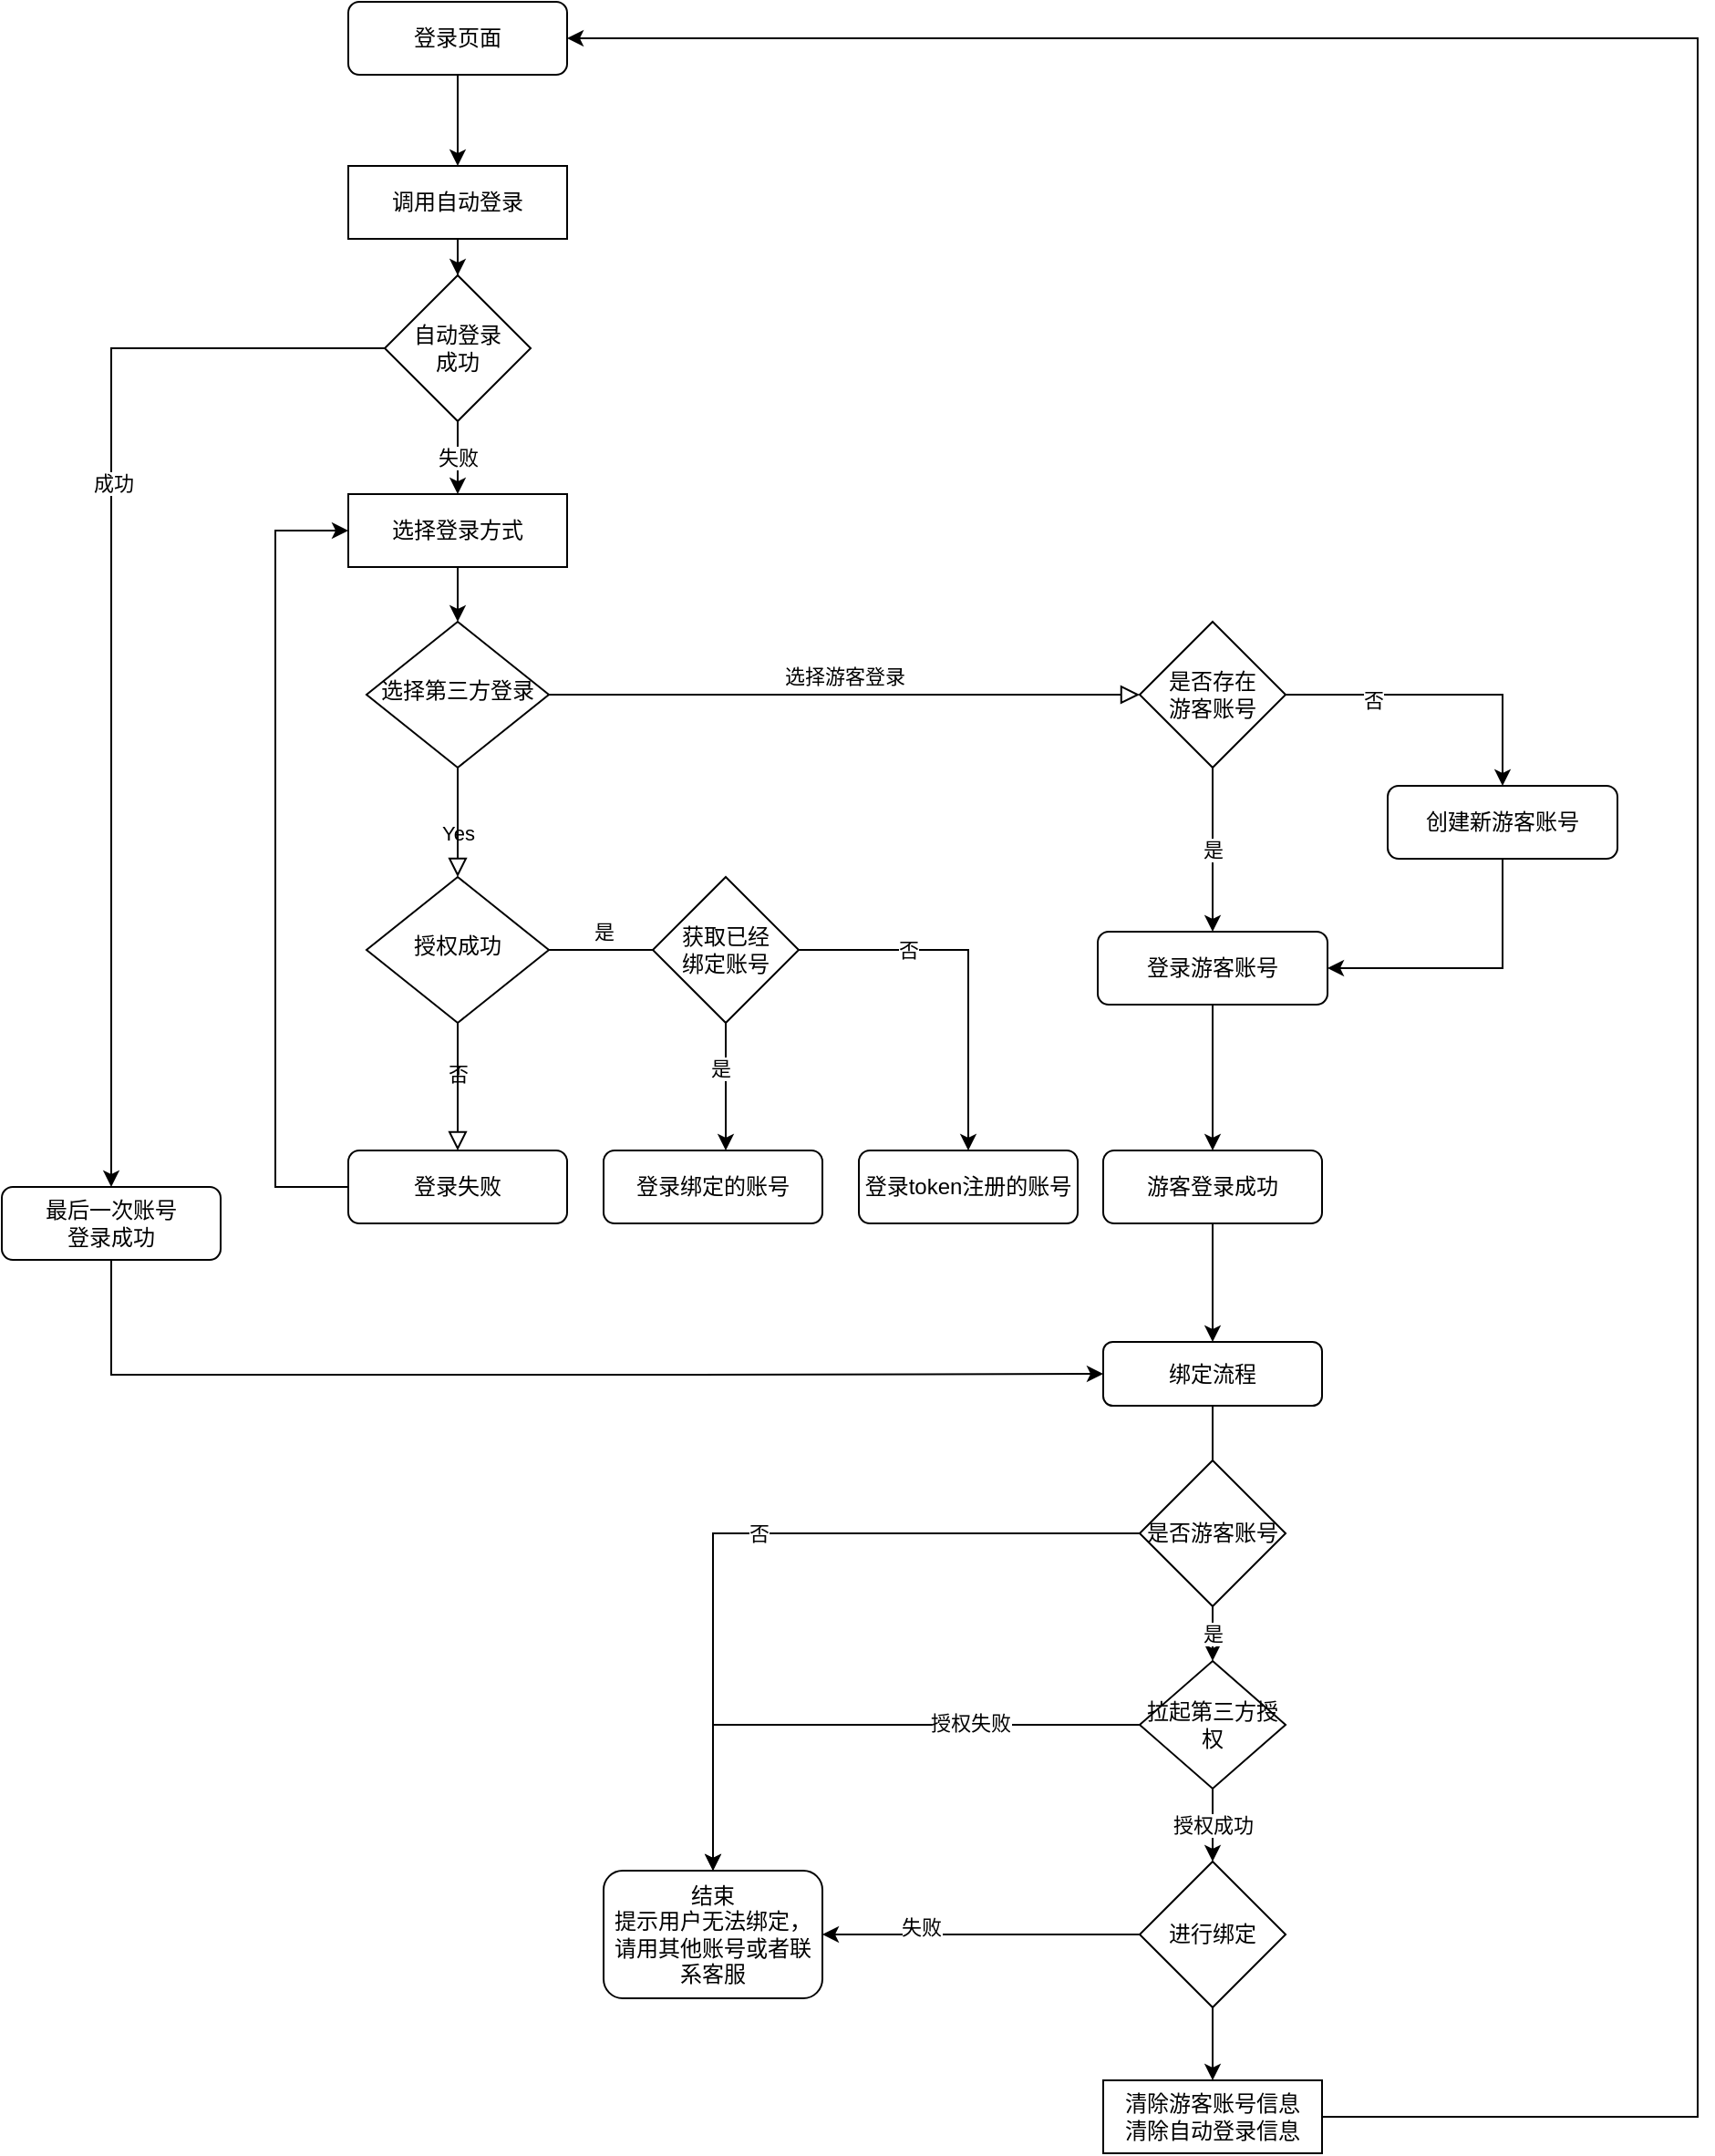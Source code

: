 <mxfile version="14.9.3" type="github">
  <diagram id="C5RBs43oDa-KdzZeNtuy" name="Page-1">
    <mxGraphModel dx="2187" dy="2003" grid="1" gridSize="10" guides="1" tooltips="1" connect="1" arrows="1" fold="1" page="1" pageScale="1" pageWidth="827" pageHeight="1169" math="0" shadow="0">
      <root>
        <mxCell id="WIyWlLk6GJQsqaUBKTNV-0" />
        <mxCell id="WIyWlLk6GJQsqaUBKTNV-1" parent="WIyWlLk6GJQsqaUBKTNV-0" />
        <mxCell id="JOjSNyH2Hw5vAPHBL3Yq-51" style="edgeStyle=orthogonalEdgeStyle;rounded=0;orthogonalLoop=1;jettySize=auto;html=1;" edge="1" parent="WIyWlLk6GJQsqaUBKTNV-1" source="WIyWlLk6GJQsqaUBKTNV-3" target="JOjSNyH2Hw5vAPHBL3Yq-50">
          <mxGeometry relative="1" as="geometry" />
        </mxCell>
        <mxCell id="WIyWlLk6GJQsqaUBKTNV-3" value="登录页面" style="rounded=1;whiteSpace=wrap;html=1;fontSize=12;glass=0;strokeWidth=1;shadow=0;" parent="WIyWlLk6GJQsqaUBKTNV-1" vertex="1">
          <mxGeometry x="40" y="-150" width="120" height="40" as="geometry" />
        </mxCell>
        <mxCell id="WIyWlLk6GJQsqaUBKTNV-4" value="Yes" style="rounded=0;html=1;jettySize=auto;orthogonalLoop=1;fontSize=11;endArrow=block;endFill=0;endSize=8;strokeWidth=1;shadow=0;labelBackgroundColor=none;edgeStyle=orthogonalEdgeStyle;" parent="WIyWlLk6GJQsqaUBKTNV-1" source="WIyWlLk6GJQsqaUBKTNV-6" target="WIyWlLk6GJQsqaUBKTNV-10" edge="1">
          <mxGeometry x="0.2" relative="1" as="geometry">
            <mxPoint as="offset" />
          </mxGeometry>
        </mxCell>
        <mxCell id="WIyWlLk6GJQsqaUBKTNV-5" value="选择游客登录" style="edgeStyle=orthogonalEdgeStyle;rounded=0;html=1;jettySize=auto;orthogonalLoop=1;fontSize=11;endArrow=block;endFill=0;endSize=8;strokeWidth=1;shadow=0;labelBackgroundColor=none;entryX=0;entryY=0.5;entryDx=0;entryDy=0;" parent="WIyWlLk6GJQsqaUBKTNV-1" source="WIyWlLk6GJQsqaUBKTNV-6" target="JOjSNyH2Hw5vAPHBL3Yq-17" edge="1">
          <mxGeometry y="10" relative="1" as="geometry">
            <mxPoint as="offset" />
            <mxPoint x="290" y="160" as="targetPoint" />
          </mxGeometry>
        </mxCell>
        <mxCell id="WIyWlLk6GJQsqaUBKTNV-6" value="选择第三方登录" style="rhombus;whiteSpace=wrap;html=1;shadow=0;fontFamily=Helvetica;fontSize=12;align=center;strokeWidth=1;spacing=6;spacingTop=-4;" parent="WIyWlLk6GJQsqaUBKTNV-1" vertex="1">
          <mxGeometry x="50" y="190" width="100" height="80" as="geometry" />
        </mxCell>
        <mxCell id="JOjSNyH2Hw5vAPHBL3Yq-19" value="是" style="edgeStyle=orthogonalEdgeStyle;rounded=0;orthogonalLoop=1;jettySize=auto;html=1;entryX=0.5;entryY=0;entryDx=0;entryDy=0;exitX=0.5;exitY=1;exitDx=0;exitDy=0;" edge="1" parent="WIyWlLk6GJQsqaUBKTNV-1" source="JOjSNyH2Hw5vAPHBL3Yq-17" target="JOjSNyH2Hw5vAPHBL3Yq-22">
          <mxGeometry relative="1" as="geometry">
            <mxPoint x="520" y="220" as="sourcePoint" />
          </mxGeometry>
        </mxCell>
        <mxCell id="JOjSNyH2Hw5vAPHBL3Yq-25" style="edgeStyle=orthogonalEdgeStyle;rounded=0;orthogonalLoop=1;jettySize=auto;html=1;entryX=1;entryY=0.5;entryDx=0;entryDy=0;exitX=0.5;exitY=1;exitDx=0;exitDy=0;" edge="1" parent="WIyWlLk6GJQsqaUBKTNV-1" source="WIyWlLk6GJQsqaUBKTNV-7" target="JOjSNyH2Hw5vAPHBL3Yq-22">
          <mxGeometry relative="1" as="geometry" />
        </mxCell>
        <mxCell id="WIyWlLk6GJQsqaUBKTNV-7" value="创建新游客账号" style="rounded=1;whiteSpace=wrap;html=1;fontSize=12;glass=0;strokeWidth=1;shadow=0;" parent="WIyWlLk6GJQsqaUBKTNV-1" vertex="1">
          <mxGeometry x="610" y="280" width="126" height="40" as="geometry" />
        </mxCell>
        <mxCell id="WIyWlLk6GJQsqaUBKTNV-8" value="否" style="rounded=0;html=1;jettySize=auto;orthogonalLoop=1;fontSize=11;endArrow=block;endFill=0;endSize=8;strokeWidth=1;shadow=0;labelBackgroundColor=none;edgeStyle=orthogonalEdgeStyle;" parent="WIyWlLk6GJQsqaUBKTNV-1" source="WIyWlLk6GJQsqaUBKTNV-10" target="WIyWlLk6GJQsqaUBKTNV-11" edge="1">
          <mxGeometry x="-0.2" relative="1" as="geometry">
            <mxPoint as="offset" />
          </mxGeometry>
        </mxCell>
        <mxCell id="WIyWlLk6GJQsqaUBKTNV-9" value="是" style="edgeStyle=orthogonalEdgeStyle;rounded=0;html=1;jettySize=auto;orthogonalLoop=1;fontSize=11;endArrow=block;endFill=0;endSize=8;strokeWidth=1;shadow=0;labelBackgroundColor=none;" parent="WIyWlLk6GJQsqaUBKTNV-1" source="WIyWlLk6GJQsqaUBKTNV-10" edge="1">
          <mxGeometry x="-0.4" y="10" relative="1" as="geometry">
            <mxPoint as="offset" />
            <mxPoint x="250" y="370" as="targetPoint" />
          </mxGeometry>
        </mxCell>
        <mxCell id="WIyWlLk6GJQsqaUBKTNV-10" value="授权成功" style="rhombus;whiteSpace=wrap;html=1;shadow=0;fontFamily=Helvetica;fontSize=12;align=center;strokeWidth=1;spacing=6;spacingTop=-4;" parent="WIyWlLk6GJQsqaUBKTNV-1" vertex="1">
          <mxGeometry x="50" y="330" width="100" height="80" as="geometry" />
        </mxCell>
        <mxCell id="JOjSNyH2Hw5vAPHBL3Yq-77" style="edgeStyle=orthogonalEdgeStyle;rounded=0;orthogonalLoop=1;jettySize=auto;html=1;entryX=0;entryY=0.5;entryDx=0;entryDy=0;" edge="1" parent="WIyWlLk6GJQsqaUBKTNV-1" source="WIyWlLk6GJQsqaUBKTNV-11" target="JOjSNyH2Hw5vAPHBL3Yq-53">
          <mxGeometry relative="1" as="geometry">
            <Array as="points">
              <mxPoint y="500" />
              <mxPoint y="140" />
            </Array>
          </mxGeometry>
        </mxCell>
        <mxCell id="WIyWlLk6GJQsqaUBKTNV-11" value="登录失败" style="rounded=1;whiteSpace=wrap;html=1;fontSize=12;glass=0;strokeWidth=1;shadow=0;" parent="WIyWlLk6GJQsqaUBKTNV-1" vertex="1">
          <mxGeometry x="40" y="480" width="120" height="40" as="geometry" />
        </mxCell>
        <mxCell id="JOjSNyH2Hw5vAPHBL3Yq-8" style="edgeStyle=orthogonalEdgeStyle;rounded=0;orthogonalLoop=1;jettySize=auto;html=1;exitX=0.5;exitY=1;exitDx=0;exitDy=0;entryX=0.5;entryY=0;entryDx=0;entryDy=0;" edge="1" parent="WIyWlLk6GJQsqaUBKTNV-1" source="JOjSNyH2Hw5vAPHBL3Yq-0">
          <mxGeometry relative="1" as="geometry">
            <mxPoint x="247" y="480" as="targetPoint" />
          </mxGeometry>
        </mxCell>
        <mxCell id="JOjSNyH2Hw5vAPHBL3Yq-74" value="是" style="edgeLabel;html=1;align=center;verticalAlign=middle;resizable=0;points=[];" vertex="1" connectable="0" parent="JOjSNyH2Hw5vAPHBL3Yq-8">
          <mxGeometry x="-0.297" y="-3" relative="1" as="geometry">
            <mxPoint as="offset" />
          </mxGeometry>
        </mxCell>
        <mxCell id="JOjSNyH2Hw5vAPHBL3Yq-12" style="edgeStyle=orthogonalEdgeStyle;rounded=0;orthogonalLoop=1;jettySize=auto;html=1;" edge="1" parent="WIyWlLk6GJQsqaUBKTNV-1" source="JOjSNyH2Hw5vAPHBL3Yq-0" target="JOjSNyH2Hw5vAPHBL3Yq-11">
          <mxGeometry relative="1" as="geometry" />
        </mxCell>
        <mxCell id="JOjSNyH2Hw5vAPHBL3Yq-75" value="否" style="edgeLabel;html=1;align=center;verticalAlign=middle;resizable=0;points=[];" vertex="1" connectable="0" parent="JOjSNyH2Hw5vAPHBL3Yq-12">
          <mxGeometry x="-0.416" relative="1" as="geometry">
            <mxPoint as="offset" />
          </mxGeometry>
        </mxCell>
        <mxCell id="JOjSNyH2Hw5vAPHBL3Yq-0" value="获取已经&lt;br&gt;绑定账号" style="rhombus;whiteSpace=wrap;html=1;" vertex="1" parent="WIyWlLk6GJQsqaUBKTNV-1">
          <mxGeometry x="207" y="330" width="80" height="80" as="geometry" />
        </mxCell>
        <mxCell id="JOjSNyH2Hw5vAPHBL3Yq-6" value="登录绑定的账号" style="rounded=1;whiteSpace=wrap;html=1;fontSize=12;glass=0;strokeWidth=1;shadow=0;" vertex="1" parent="WIyWlLk6GJQsqaUBKTNV-1">
          <mxGeometry x="180" y="480" width="120" height="40" as="geometry" />
        </mxCell>
        <mxCell id="JOjSNyH2Hw5vAPHBL3Yq-11" value="登录token注册的账号" style="rounded=1;whiteSpace=wrap;html=1;fontSize=12;glass=0;strokeWidth=1;shadow=0;" vertex="1" parent="WIyWlLk6GJQsqaUBKTNV-1">
          <mxGeometry x="320" y="480" width="120" height="40" as="geometry" />
        </mxCell>
        <mxCell id="JOjSNyH2Hw5vAPHBL3Yq-60" style="edgeStyle=orthogonalEdgeStyle;rounded=0;orthogonalLoop=1;jettySize=auto;html=1;" edge="1" parent="WIyWlLk6GJQsqaUBKTNV-1" source="JOjSNyH2Hw5vAPHBL3Yq-15" target="JOjSNyH2Hw5vAPHBL3Yq-26">
          <mxGeometry relative="1" as="geometry" />
        </mxCell>
        <mxCell id="JOjSNyH2Hw5vAPHBL3Yq-15" value="游客登录成功" style="rounded=1;whiteSpace=wrap;html=1;fontSize=12;glass=0;strokeWidth=1;shadow=0;" vertex="1" parent="WIyWlLk6GJQsqaUBKTNV-1">
          <mxGeometry x="454" y="480" width="120" height="40" as="geometry" />
        </mxCell>
        <mxCell id="JOjSNyH2Hw5vAPHBL3Yq-18" style="edgeStyle=orthogonalEdgeStyle;rounded=0;orthogonalLoop=1;jettySize=auto;html=1;entryX=0.5;entryY=0;entryDx=0;entryDy=0;" edge="1" parent="WIyWlLk6GJQsqaUBKTNV-1" source="JOjSNyH2Hw5vAPHBL3Yq-17" target="WIyWlLk6GJQsqaUBKTNV-7">
          <mxGeometry relative="1" as="geometry" />
        </mxCell>
        <mxCell id="JOjSNyH2Hw5vAPHBL3Yq-76" value="否" style="edgeLabel;html=1;align=center;verticalAlign=middle;resizable=0;points=[];" vertex="1" connectable="0" parent="JOjSNyH2Hw5vAPHBL3Yq-18">
          <mxGeometry x="-0.436" y="-3" relative="1" as="geometry">
            <mxPoint as="offset" />
          </mxGeometry>
        </mxCell>
        <mxCell id="JOjSNyH2Hw5vAPHBL3Yq-17" value="是否存在&lt;br&gt;游客账号" style="rhombus;whiteSpace=wrap;html=1;" vertex="1" parent="WIyWlLk6GJQsqaUBKTNV-1">
          <mxGeometry x="474" y="190" width="80" height="80" as="geometry" />
        </mxCell>
        <mxCell id="JOjSNyH2Hw5vAPHBL3Yq-24" style="edgeStyle=orthogonalEdgeStyle;rounded=0;orthogonalLoop=1;jettySize=auto;html=1;entryX=0.5;entryY=0;entryDx=0;entryDy=0;" edge="1" parent="WIyWlLk6GJQsqaUBKTNV-1" source="JOjSNyH2Hw5vAPHBL3Yq-22" target="JOjSNyH2Hw5vAPHBL3Yq-15">
          <mxGeometry relative="1" as="geometry" />
        </mxCell>
        <mxCell id="JOjSNyH2Hw5vAPHBL3Yq-22" value="登录游客账号" style="rounded=1;whiteSpace=wrap;html=1;fontSize=12;glass=0;strokeWidth=1;shadow=0;" vertex="1" parent="WIyWlLk6GJQsqaUBKTNV-1">
          <mxGeometry x="451" y="360" width="126" height="40" as="geometry" />
        </mxCell>
        <mxCell id="JOjSNyH2Hw5vAPHBL3Yq-27" style="edgeStyle=orthogonalEdgeStyle;rounded=0;orthogonalLoop=1;jettySize=auto;html=1;" edge="1" parent="WIyWlLk6GJQsqaUBKTNV-1" source="JOjSNyH2Hw5vAPHBL3Yq-26">
          <mxGeometry relative="1" as="geometry">
            <mxPoint x="514" y="690" as="targetPoint" />
          </mxGeometry>
        </mxCell>
        <mxCell id="JOjSNyH2Hw5vAPHBL3Yq-26" value="绑定流程" style="rounded=1;whiteSpace=wrap;html=1;" vertex="1" parent="WIyWlLk6GJQsqaUBKTNV-1">
          <mxGeometry x="454" y="585" width="120" height="35" as="geometry" />
        </mxCell>
        <mxCell id="JOjSNyH2Hw5vAPHBL3Yq-30" value="否" style="edgeStyle=orthogonalEdgeStyle;rounded=0;orthogonalLoop=1;jettySize=auto;html=1;entryX=0.5;entryY=0;entryDx=0;entryDy=0;" edge="1" parent="WIyWlLk6GJQsqaUBKTNV-1" source="JOjSNyH2Hw5vAPHBL3Yq-29" target="JOjSNyH2Hw5vAPHBL3Yq-38">
          <mxGeometry relative="1" as="geometry">
            <mxPoint x="300" y="690" as="targetPoint" />
          </mxGeometry>
        </mxCell>
        <mxCell id="JOjSNyH2Hw5vAPHBL3Yq-66" value="是" style="edgeStyle=orthogonalEdgeStyle;rounded=0;orthogonalLoop=1;jettySize=auto;html=1;exitX=0.5;exitY=1;exitDx=0;exitDy=0;entryX=0.5;entryY=0;entryDx=0;entryDy=0;" edge="1" parent="WIyWlLk6GJQsqaUBKTNV-1" source="JOjSNyH2Hw5vAPHBL3Yq-29" target="JOjSNyH2Hw5vAPHBL3Yq-65">
          <mxGeometry relative="1" as="geometry" />
        </mxCell>
        <mxCell id="JOjSNyH2Hw5vAPHBL3Yq-29" value="是否游客账号" style="rhombus;whiteSpace=wrap;html=1;" vertex="1" parent="WIyWlLk6GJQsqaUBKTNV-1">
          <mxGeometry x="474" y="650" width="80" height="80" as="geometry" />
        </mxCell>
        <mxCell id="JOjSNyH2Hw5vAPHBL3Yq-39" style="edgeStyle=orthogonalEdgeStyle;rounded=0;orthogonalLoop=1;jettySize=auto;html=1;" edge="1" parent="WIyWlLk6GJQsqaUBKTNV-1" source="JOjSNyH2Hw5vAPHBL3Yq-35" target="JOjSNyH2Hw5vAPHBL3Yq-38">
          <mxGeometry relative="1" as="geometry" />
        </mxCell>
        <mxCell id="JOjSNyH2Hw5vAPHBL3Yq-41" value="失败" style="edgeLabel;html=1;align=center;verticalAlign=middle;resizable=0;points=[];" vertex="1" connectable="0" parent="JOjSNyH2Hw5vAPHBL3Yq-39">
          <mxGeometry x="0.234" y="-2" relative="1" as="geometry">
            <mxPoint x="-13" y="-2" as="offset" />
          </mxGeometry>
        </mxCell>
        <mxCell id="JOjSNyH2Hw5vAPHBL3Yq-59" style="edgeStyle=orthogonalEdgeStyle;rounded=0;orthogonalLoop=1;jettySize=auto;html=1;exitX=0.5;exitY=1;exitDx=0;exitDy=0;" edge="1" parent="WIyWlLk6GJQsqaUBKTNV-1" source="JOjSNyH2Hw5vAPHBL3Yq-35" target="JOjSNyH2Hw5vAPHBL3Yq-58">
          <mxGeometry relative="1" as="geometry" />
        </mxCell>
        <mxCell id="JOjSNyH2Hw5vAPHBL3Yq-35" value="进行绑定" style="rhombus;whiteSpace=wrap;html=1;" vertex="1" parent="WIyWlLk6GJQsqaUBKTNV-1">
          <mxGeometry x="474" y="870" width="80" height="80" as="geometry" />
        </mxCell>
        <mxCell id="JOjSNyH2Hw5vAPHBL3Yq-38" value="结束&lt;br&gt;提示用户无法绑定，请用其他账号或者联系客服" style="rounded=1;whiteSpace=wrap;html=1;" vertex="1" parent="WIyWlLk6GJQsqaUBKTNV-1">
          <mxGeometry x="180" y="875" width="120" height="70" as="geometry" />
        </mxCell>
        <mxCell id="JOjSNyH2Hw5vAPHBL3Yq-46" style="edgeStyle=orthogonalEdgeStyle;rounded=0;orthogonalLoop=1;jettySize=auto;html=1;entryX=0.5;entryY=0;entryDx=0;entryDy=0;" edge="1" parent="WIyWlLk6GJQsqaUBKTNV-1" source="JOjSNyH2Hw5vAPHBL3Yq-42" target="JOjSNyH2Hw5vAPHBL3Yq-48">
          <mxGeometry relative="1" as="geometry">
            <mxPoint x="-90" y="490" as="targetPoint" />
          </mxGeometry>
        </mxCell>
        <mxCell id="JOjSNyH2Hw5vAPHBL3Yq-47" value="成功" style="edgeLabel;html=1;align=center;verticalAlign=middle;resizable=0;points=[];" vertex="1" connectable="0" parent="JOjSNyH2Hw5vAPHBL3Yq-46">
          <mxGeometry x="-0.267" y="1" relative="1" as="geometry">
            <mxPoint as="offset" />
          </mxGeometry>
        </mxCell>
        <mxCell id="JOjSNyH2Hw5vAPHBL3Yq-54" value="失败" style="edgeStyle=orthogonalEdgeStyle;rounded=0;orthogonalLoop=1;jettySize=auto;html=1;entryX=0.5;entryY=0;entryDx=0;entryDy=0;" edge="1" parent="WIyWlLk6GJQsqaUBKTNV-1" source="JOjSNyH2Hw5vAPHBL3Yq-42" target="JOjSNyH2Hw5vAPHBL3Yq-53">
          <mxGeometry relative="1" as="geometry" />
        </mxCell>
        <mxCell id="JOjSNyH2Hw5vAPHBL3Yq-42" value="自动登录&lt;br&gt;成功" style="rhombus;whiteSpace=wrap;html=1;" vertex="1" parent="WIyWlLk6GJQsqaUBKTNV-1">
          <mxGeometry x="60" width="80" height="80" as="geometry" />
        </mxCell>
        <mxCell id="JOjSNyH2Hw5vAPHBL3Yq-72" style="edgeStyle=orthogonalEdgeStyle;rounded=0;orthogonalLoop=1;jettySize=auto;html=1;entryX=0;entryY=0.5;entryDx=0;entryDy=0;" edge="1" parent="WIyWlLk6GJQsqaUBKTNV-1" source="JOjSNyH2Hw5vAPHBL3Yq-48" target="JOjSNyH2Hw5vAPHBL3Yq-26">
          <mxGeometry relative="1" as="geometry">
            <Array as="points">
              <mxPoint x="-90" y="603" />
              <mxPoint x="212" y="603" />
            </Array>
          </mxGeometry>
        </mxCell>
        <mxCell id="JOjSNyH2Hw5vAPHBL3Yq-48" value="最后一次账号&lt;br&gt;登录成功" style="rounded=1;whiteSpace=wrap;html=1;fontSize=12;glass=0;strokeWidth=1;shadow=0;" vertex="1" parent="WIyWlLk6GJQsqaUBKTNV-1">
          <mxGeometry x="-150" y="500" width="120" height="40" as="geometry" />
        </mxCell>
        <mxCell id="JOjSNyH2Hw5vAPHBL3Yq-52" style="edgeStyle=orthogonalEdgeStyle;rounded=0;orthogonalLoop=1;jettySize=auto;html=1;entryX=0.5;entryY=0;entryDx=0;entryDy=0;" edge="1" parent="WIyWlLk6GJQsqaUBKTNV-1" source="JOjSNyH2Hw5vAPHBL3Yq-50" target="JOjSNyH2Hw5vAPHBL3Yq-42">
          <mxGeometry relative="1" as="geometry" />
        </mxCell>
        <mxCell id="JOjSNyH2Hw5vAPHBL3Yq-50" value="调用自动登录" style="rounded=0;whiteSpace=wrap;html=1;" vertex="1" parent="WIyWlLk6GJQsqaUBKTNV-1">
          <mxGeometry x="40" y="-60" width="120" height="40" as="geometry" />
        </mxCell>
        <mxCell id="JOjSNyH2Hw5vAPHBL3Yq-55" style="edgeStyle=orthogonalEdgeStyle;rounded=0;orthogonalLoop=1;jettySize=auto;html=1;entryX=0.5;entryY=0;entryDx=0;entryDy=0;" edge="1" parent="WIyWlLk6GJQsqaUBKTNV-1" source="JOjSNyH2Hw5vAPHBL3Yq-53" target="WIyWlLk6GJQsqaUBKTNV-6">
          <mxGeometry relative="1" as="geometry" />
        </mxCell>
        <mxCell id="JOjSNyH2Hw5vAPHBL3Yq-53" value="选择登录方式" style="rounded=0;whiteSpace=wrap;html=1;" vertex="1" parent="WIyWlLk6GJQsqaUBKTNV-1">
          <mxGeometry x="40" y="120" width="120" height="40" as="geometry" />
        </mxCell>
        <mxCell id="JOjSNyH2Hw5vAPHBL3Yq-73" style="edgeStyle=orthogonalEdgeStyle;rounded=0;orthogonalLoop=1;jettySize=auto;html=1;entryX=1;entryY=0.5;entryDx=0;entryDy=0;exitX=1;exitY=0.5;exitDx=0;exitDy=0;" edge="1" parent="WIyWlLk6GJQsqaUBKTNV-1" source="JOjSNyH2Hw5vAPHBL3Yq-58" target="WIyWlLk6GJQsqaUBKTNV-3">
          <mxGeometry relative="1" as="geometry">
            <Array as="points">
              <mxPoint x="780" y="1010" />
              <mxPoint x="780" y="-130" />
            </Array>
          </mxGeometry>
        </mxCell>
        <mxCell id="JOjSNyH2Hw5vAPHBL3Yq-58" value="清除游客账号信息&lt;br&gt;清除自动登录信息" style="rounded=0;whiteSpace=wrap;html=1;" vertex="1" parent="WIyWlLk6GJQsqaUBKTNV-1">
          <mxGeometry x="454" y="990" width="120" height="40" as="geometry" />
        </mxCell>
        <mxCell id="JOjSNyH2Hw5vAPHBL3Yq-63" style="edgeStyle=orthogonalEdgeStyle;rounded=0;orthogonalLoop=1;jettySize=auto;html=1;exitX=0.5;exitY=1;exitDx=0;exitDy=0;" edge="1" parent="WIyWlLk6GJQsqaUBKTNV-1">
          <mxGeometry relative="1" as="geometry">
            <mxPoint x="240" y="705" as="sourcePoint" />
            <mxPoint x="240" y="705" as="targetPoint" />
          </mxGeometry>
        </mxCell>
        <mxCell id="JOjSNyH2Hw5vAPHBL3Yq-68" value="授权成功" style="edgeStyle=orthogonalEdgeStyle;rounded=0;orthogonalLoop=1;jettySize=auto;html=1;entryX=0.5;entryY=0;entryDx=0;entryDy=0;" edge="1" parent="WIyWlLk6GJQsqaUBKTNV-1" source="JOjSNyH2Hw5vAPHBL3Yq-65" target="JOjSNyH2Hw5vAPHBL3Yq-35">
          <mxGeometry relative="1" as="geometry" />
        </mxCell>
        <mxCell id="JOjSNyH2Hw5vAPHBL3Yq-69" style="edgeStyle=orthogonalEdgeStyle;rounded=0;orthogonalLoop=1;jettySize=auto;html=1;exitX=0;exitY=0.5;exitDx=0;exitDy=0;entryX=0.5;entryY=0;entryDx=0;entryDy=0;" edge="1" parent="WIyWlLk6GJQsqaUBKTNV-1" source="JOjSNyH2Hw5vAPHBL3Yq-65" target="JOjSNyH2Hw5vAPHBL3Yq-38">
          <mxGeometry relative="1" as="geometry" />
        </mxCell>
        <mxCell id="JOjSNyH2Hw5vAPHBL3Yq-70" value="授权失败" style="edgeLabel;html=1;align=center;verticalAlign=middle;resizable=0;points=[];" vertex="1" connectable="0" parent="JOjSNyH2Hw5vAPHBL3Yq-69">
          <mxGeometry x="-0.409" y="-1" relative="1" as="geometry">
            <mxPoint as="offset" />
          </mxGeometry>
        </mxCell>
        <mxCell id="JOjSNyH2Hw5vAPHBL3Yq-65" value="&lt;span&gt;拉起第三方授权&lt;/span&gt;" style="rhombus;whiteSpace=wrap;html=1;" vertex="1" parent="WIyWlLk6GJQsqaUBKTNV-1">
          <mxGeometry x="474" y="760" width="80" height="70" as="geometry" />
        </mxCell>
      </root>
    </mxGraphModel>
  </diagram>
</mxfile>
